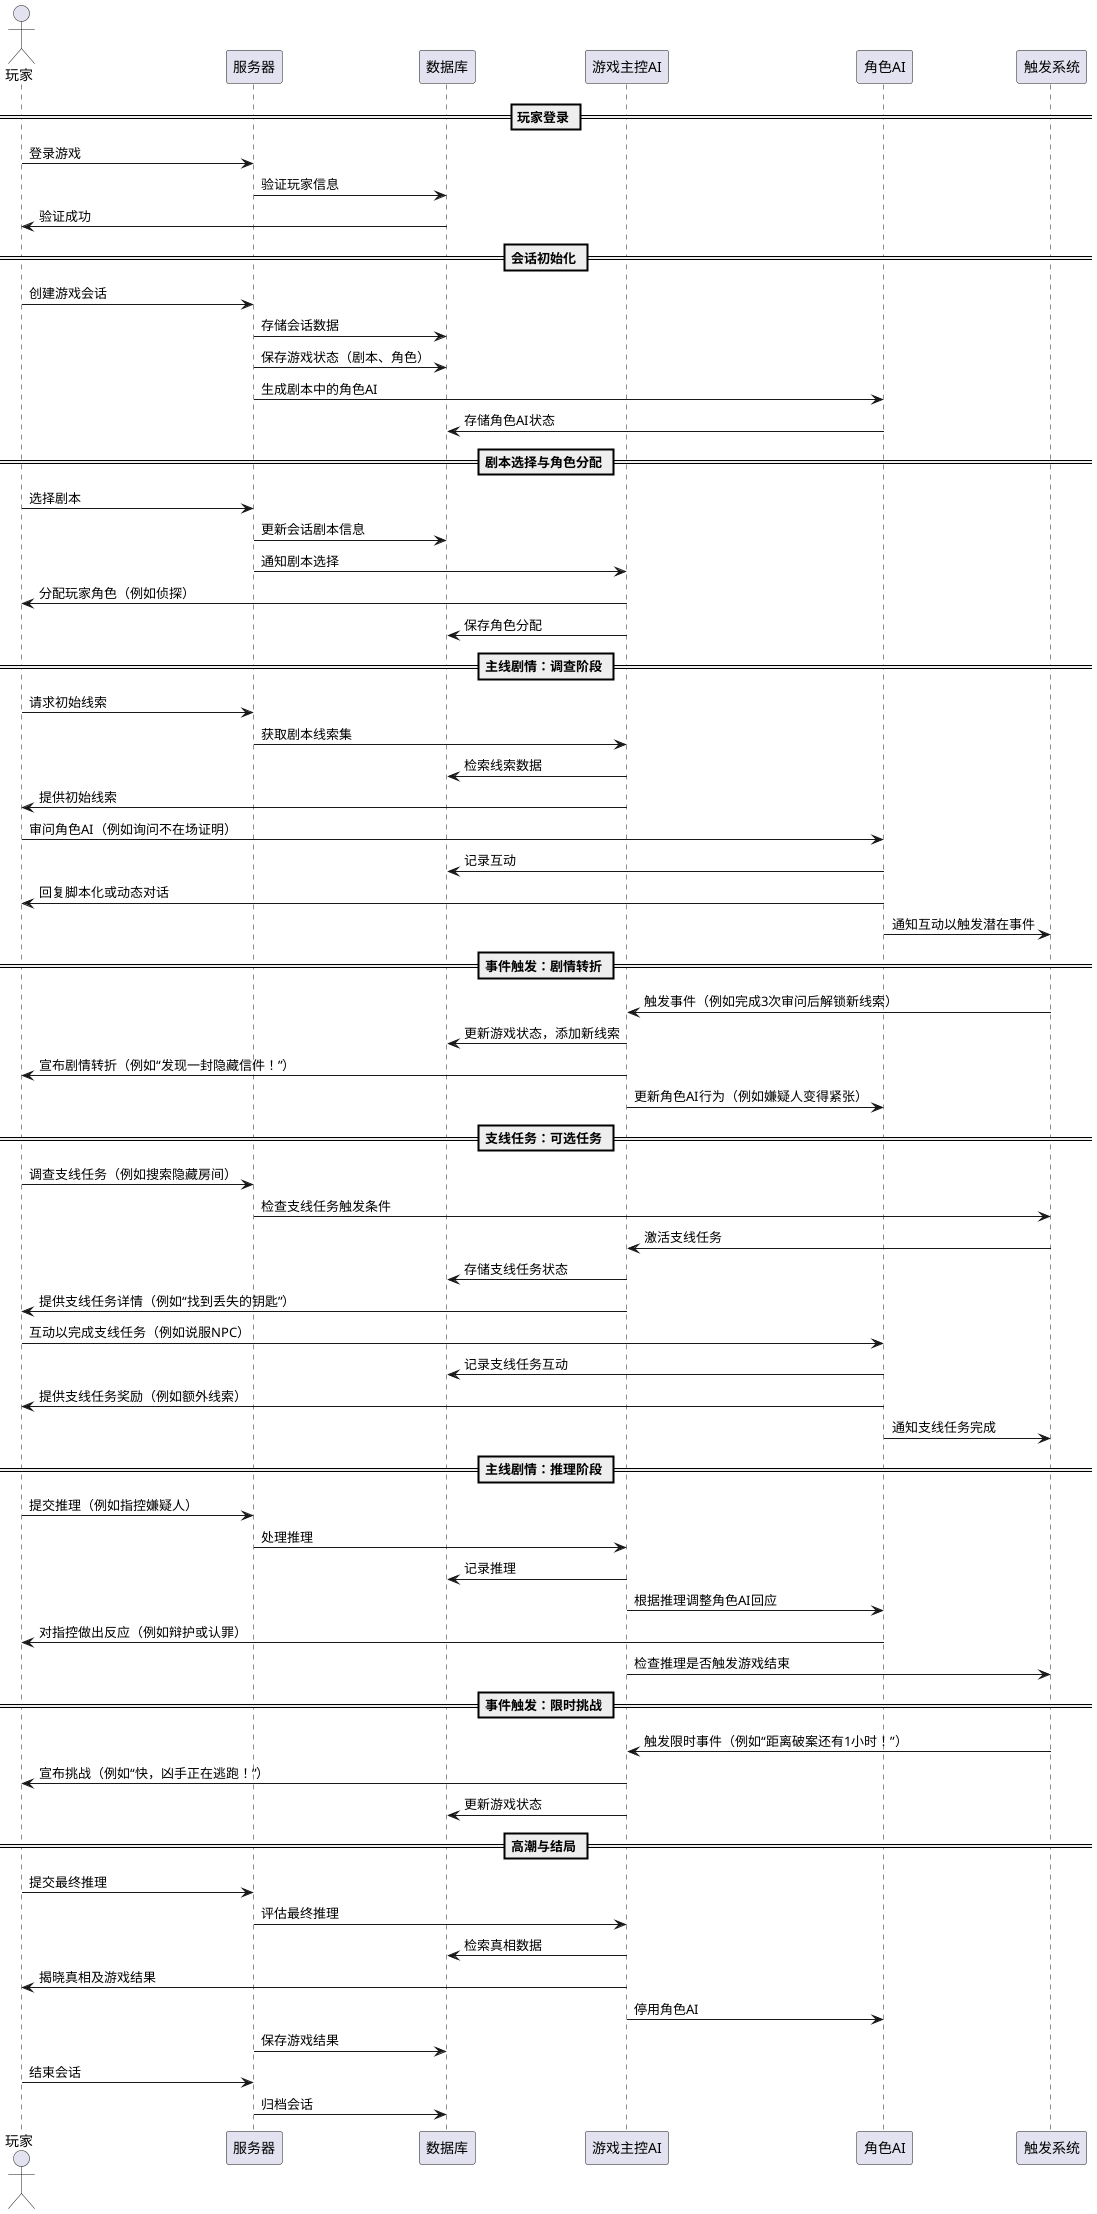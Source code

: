 @startuml
actor 玩家
participant 服务器
participant 数据库
participant "游戏主控AI" as GM
participant "角色AI" as CA
participant "触发系统" as TS

== 玩家登录 ==
玩家 -> 服务器: 登录游戏
服务器 -> 数据库: 验证玩家信息
数据库 -> 玩家: 验证成功

== 会话初始化 ==
玩家 -> 服务器: 创建游戏会话
服务器 -> 数据库: 存储会话数据
服务器 -> 数据库: 保存游戏状态（剧本、角色）
服务器 -> CA: 生成剧本中的角色AI
CA -> 数据库: 存储角色AI状态

== 剧本选择与角色分配 ==
玩家 -> 服务器: 选择剧本
服务器 -> 数据库: 更新会话剧本信息
服务器 -> GM: 通知剧本选择
GM -> 玩家: 分配玩家角色（例如侦探）
GM -> 数据库: 保存角色分配

== 主线剧情：调查阶段 ==
玩家 -> 服务器: 请求初始线索
服务器 -> GM: 获取剧本线索集
GM -> 数据库: 检索线索数据
GM -> 玩家: 提供初始线索
玩家 -> CA: 审问角色AI（例如询问不在场证明）
CA -> 数据库: 记录互动
CA -> 玩家: 回复脚本化或动态对话
CA -> TS: 通知互动以触发潜在事件

== 事件触发：剧情转折 ==
TS -> GM: 触发事件（例如完成3次审问后解锁新线索）
GM -> 数据库: 更新游戏状态，添加新线索
GM -> 玩家: 宣布剧情转折（例如“发现一封隐藏信件！”）
GM -> CA: 更新角色AI行为（例如嫌疑人变得紧张）

== 支线任务：可选任务 ==
玩家 -> 服务器: 调查支线任务（例如搜索隐藏房间）
服务器 -> TS: 检查支线任务触发条件
TS -> GM: 激活支线任务
GM -> 数据库: 存储支线任务状态
GM -> 玩家: 提供支线任务详情（例如“找到丢失的钥匙”）
玩家 -> CA: 互动以完成支线任务（例如说服NPC）
CA -> 数据库: 记录支线任务互动
CA -> 玩家: 提供支线任务奖励（例如额外线索）
CA -> TS: 通知支线任务完成

== 主线剧情：推理阶段 ==
玩家 -> 服务器: 提交推理（例如指控嫌疑人）
服务器 -> GM: 处理推理
GM -> 数据库: 记录推理
GM -> CA: 根据推理调整角色AI回应
CA -> 玩家: 对指控做出反应（例如辩护或认罪）
GM -> TS: 检查推理是否触发游戏结束

== 事件触发：限时挑战 ==
TS -> GM: 触发限时事件（例如“距离破案还有1小时！”）
GM -> 玩家: 宣布挑战（例如“快，凶手正在逃跑！”）
GM -> 数据库: 更新游戏状态

== 高潮与结局 ==
玩家 -> 服务器: 提交最终推理
服务器 -> GM: 评估最终推理
GM -> 数据库: 检索真相数据
GM -> 玩家: 揭晓真相及游戏结果
GM -> CA: 停用角色AI
服务器 -> 数据库: 保存游戏结果
玩家 -> 服务器: 结束会话
服务器 -> 数据库: 归档会话

@enduml